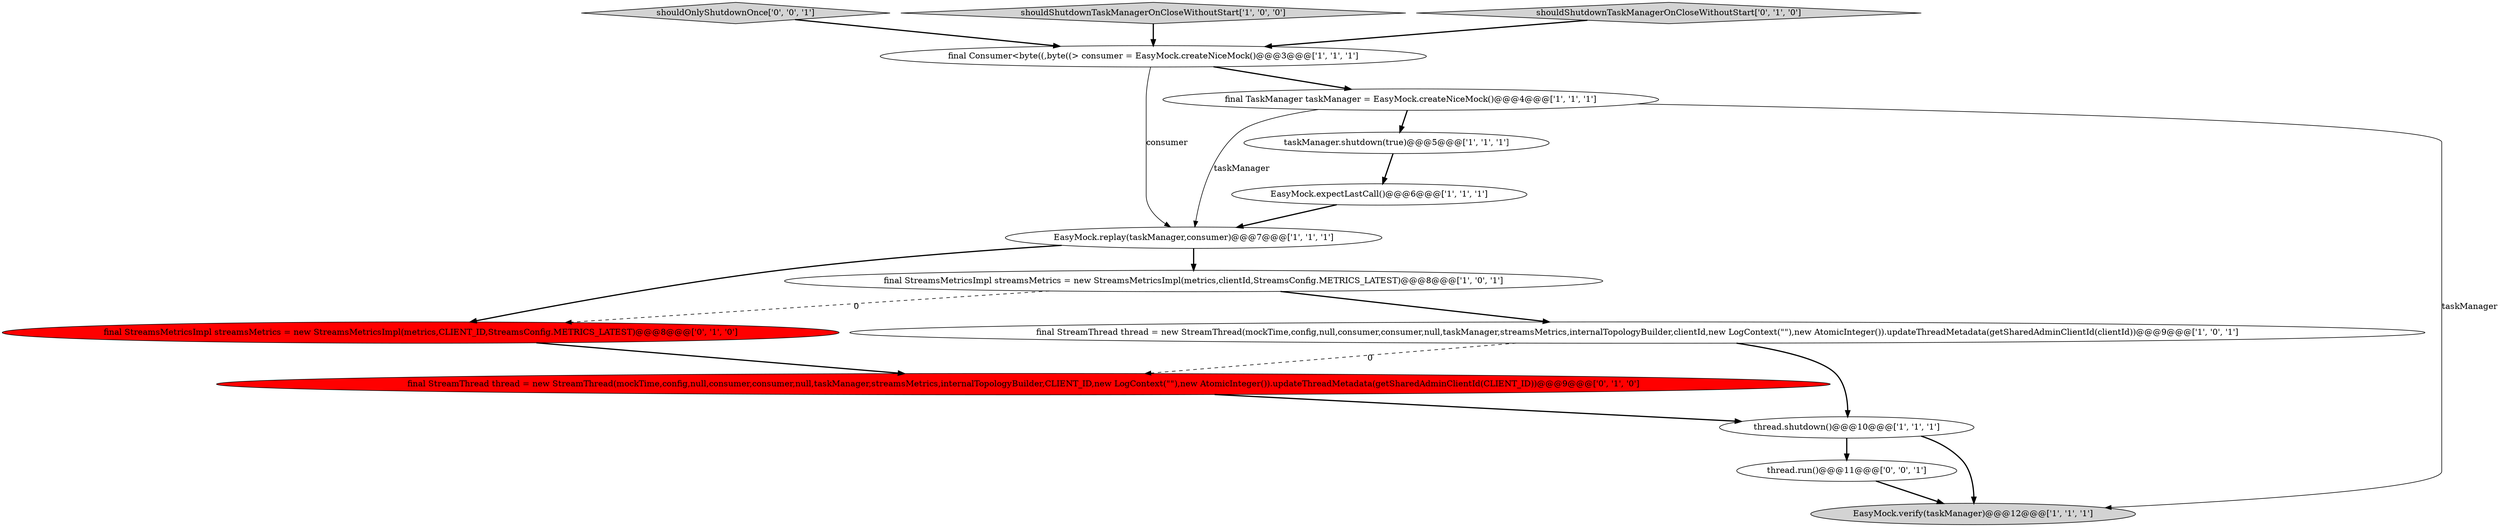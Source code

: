 digraph {
6 [style = filled, label = "final StreamThread thread = new StreamThread(mockTime,config,null,consumer,consumer,null,taskManager,streamsMetrics,internalTopologyBuilder,clientId,new LogContext(\"\"),new AtomicInteger()).updateThreadMetadata(getSharedAdminClientId(clientId))@@@9@@@['1', '0', '1']", fillcolor = white, shape = ellipse image = "AAA0AAABBB1BBB"];
3 [style = filled, label = "EasyMock.verify(taskManager)@@@12@@@['1', '1', '1']", fillcolor = lightgray, shape = ellipse image = "AAA0AAABBB1BBB"];
13 [style = filled, label = "shouldOnlyShutdownOnce['0', '0', '1']", fillcolor = lightgray, shape = diamond image = "AAA0AAABBB3BBB"];
14 [style = filled, label = "thread.run()@@@11@@@['0', '0', '1']", fillcolor = white, shape = ellipse image = "AAA0AAABBB3BBB"];
9 [style = filled, label = "final StreamsMetricsImpl streamsMetrics = new StreamsMetricsImpl(metrics,clientId,StreamsConfig.METRICS_LATEST)@@@8@@@['1', '0', '1']", fillcolor = white, shape = ellipse image = "AAA0AAABBB1BBB"];
10 [style = filled, label = "final StreamThread thread = new StreamThread(mockTime,config,null,consumer,consumer,null,taskManager,streamsMetrics,internalTopologyBuilder,CLIENT_ID,new LogContext(\"\"),new AtomicInteger()).updateThreadMetadata(getSharedAdminClientId(CLIENT_ID))@@@9@@@['0', '1', '0']", fillcolor = red, shape = ellipse image = "AAA1AAABBB2BBB"];
2 [style = filled, label = "EasyMock.replay(taskManager,consumer)@@@7@@@['1', '1', '1']", fillcolor = white, shape = ellipse image = "AAA0AAABBB1BBB"];
0 [style = filled, label = "taskManager.shutdown(true)@@@5@@@['1', '1', '1']", fillcolor = white, shape = ellipse image = "AAA0AAABBB1BBB"];
7 [style = filled, label = "shouldShutdownTaskManagerOnCloseWithoutStart['1', '0', '0']", fillcolor = lightgray, shape = diamond image = "AAA0AAABBB1BBB"];
11 [style = filled, label = "shouldShutdownTaskManagerOnCloseWithoutStart['0', '1', '0']", fillcolor = lightgray, shape = diamond image = "AAA0AAABBB2BBB"];
4 [style = filled, label = "thread.shutdown()@@@10@@@['1', '1', '1']", fillcolor = white, shape = ellipse image = "AAA0AAABBB1BBB"];
8 [style = filled, label = "final TaskManager taskManager = EasyMock.createNiceMock()@@@4@@@['1', '1', '1']", fillcolor = white, shape = ellipse image = "AAA0AAABBB1BBB"];
12 [style = filled, label = "final StreamsMetricsImpl streamsMetrics = new StreamsMetricsImpl(metrics,CLIENT_ID,StreamsConfig.METRICS_LATEST)@@@8@@@['0', '1', '0']", fillcolor = red, shape = ellipse image = "AAA1AAABBB2BBB"];
5 [style = filled, label = "final Consumer<byte((,byte((> consumer = EasyMock.createNiceMock()@@@3@@@['1', '1', '1']", fillcolor = white, shape = ellipse image = "AAA0AAABBB1BBB"];
1 [style = filled, label = "EasyMock.expectLastCall()@@@6@@@['1', '1', '1']", fillcolor = white, shape = ellipse image = "AAA0AAABBB1BBB"];
14->3 [style = bold, label=""];
5->8 [style = bold, label=""];
4->3 [style = bold, label=""];
4->14 [style = bold, label=""];
8->3 [style = solid, label="taskManager"];
2->9 [style = bold, label=""];
2->12 [style = bold, label=""];
9->6 [style = bold, label=""];
6->10 [style = dashed, label="0"];
8->0 [style = bold, label=""];
6->4 [style = bold, label=""];
11->5 [style = bold, label=""];
7->5 [style = bold, label=""];
12->10 [style = bold, label=""];
0->1 [style = bold, label=""];
13->5 [style = bold, label=""];
10->4 [style = bold, label=""];
8->2 [style = solid, label="taskManager"];
1->2 [style = bold, label=""];
9->12 [style = dashed, label="0"];
5->2 [style = solid, label="consumer"];
}
